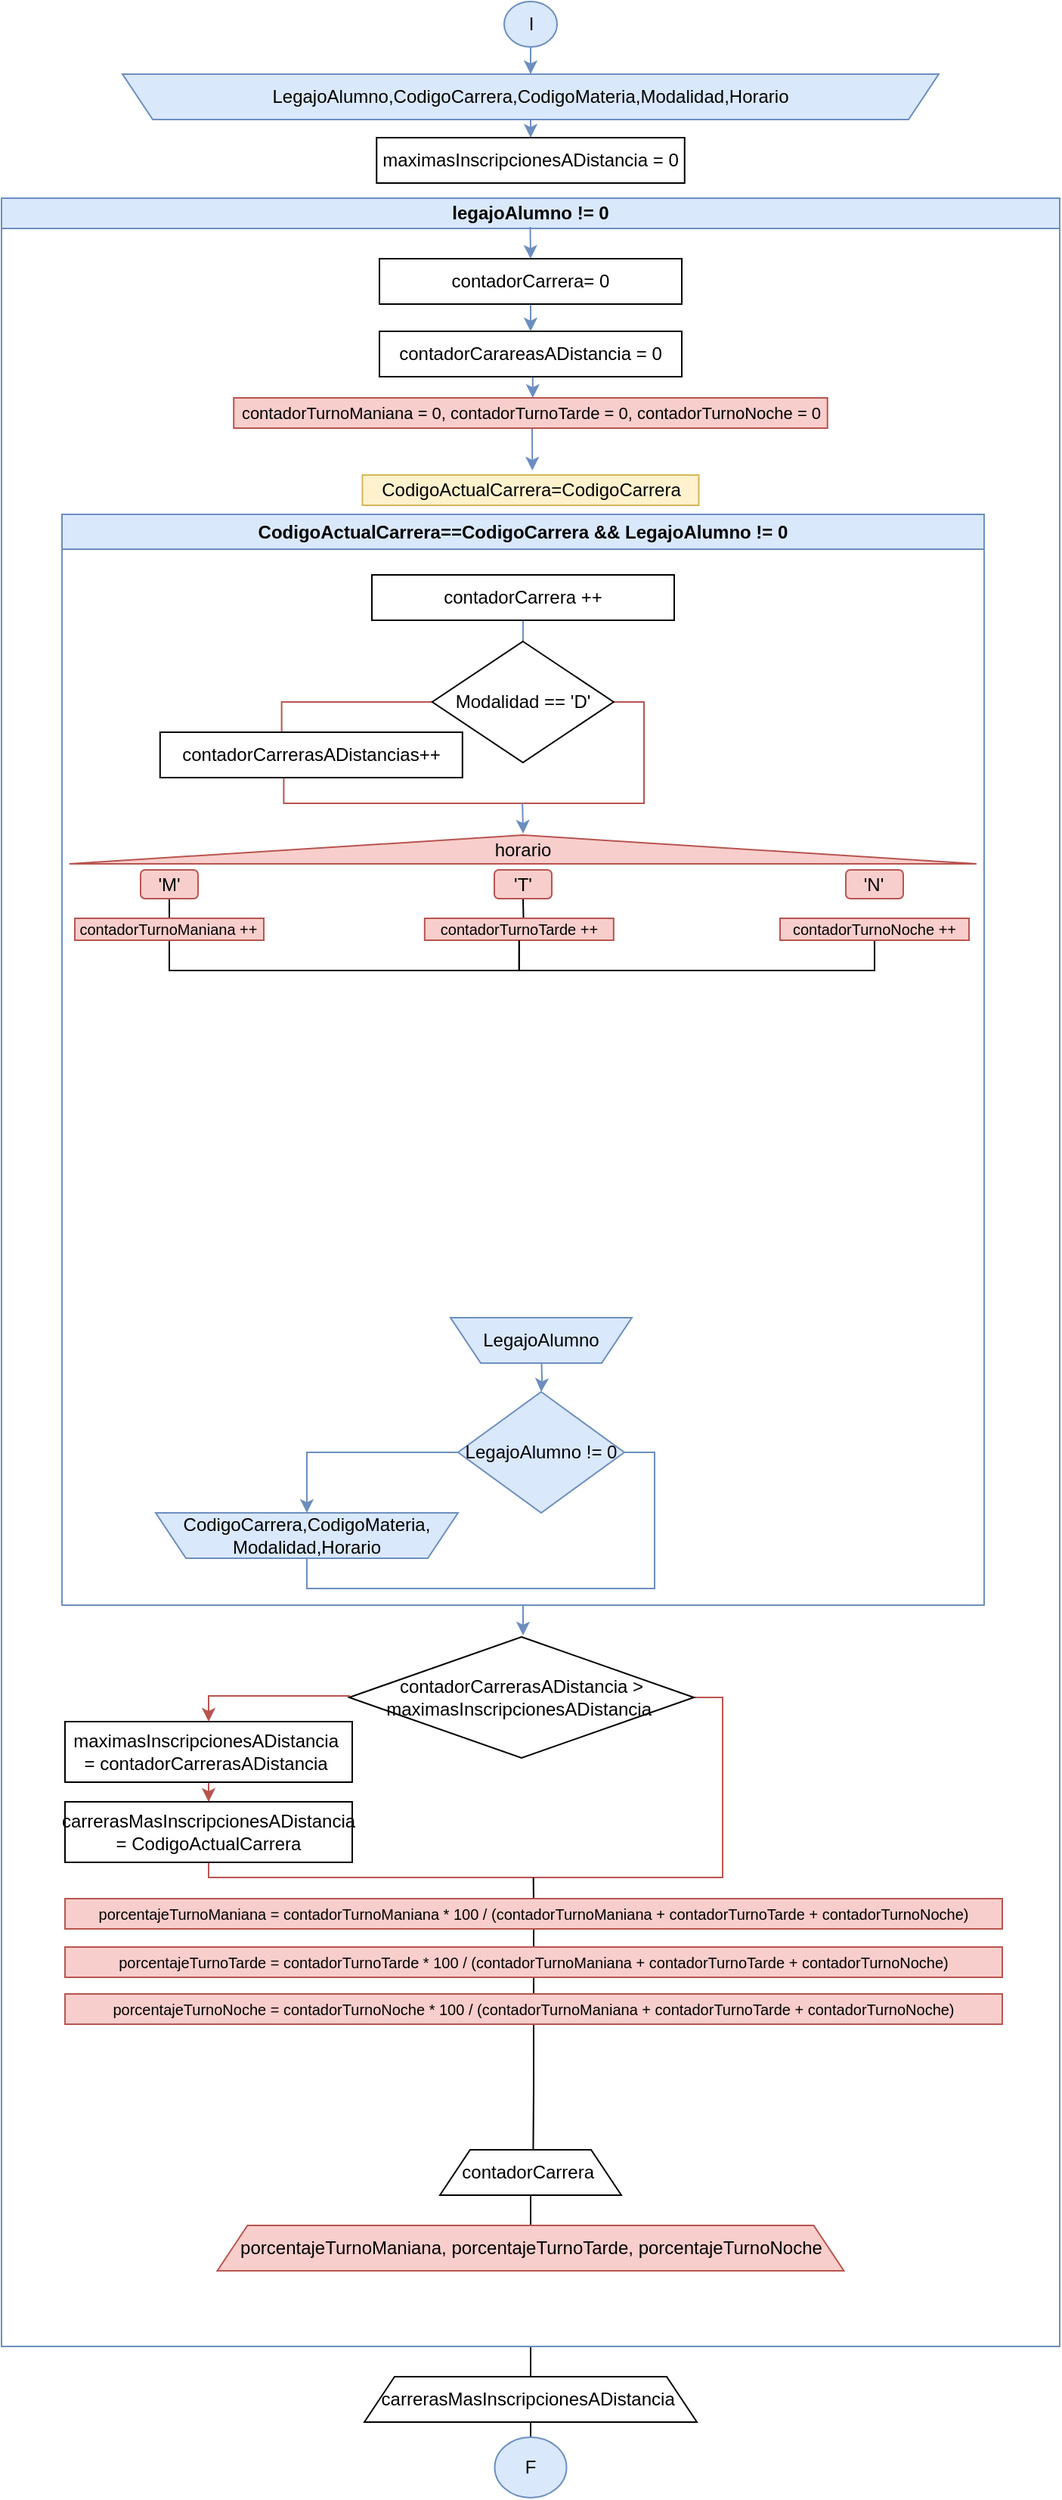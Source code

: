 <mxfile version="21.7.5" type="device">
  <diagram id="C5RBs43oDa-KdzZeNtuy" name="Page-1">
    <mxGraphModel dx="971" dy="1000" grid="1" gridSize="10" guides="1" tooltips="1" connect="1" arrows="1" fold="1" page="1" pageScale="1" pageWidth="827" pageHeight="1169" background="none" math="0" shadow="0">
      <root>
        <mxCell id="WIyWlLk6GJQsqaUBKTNV-0" />
        <mxCell id="WIyWlLk6GJQsqaUBKTNV-1" parent="WIyWlLk6GJQsqaUBKTNV-0" />
        <mxCell id="5pXr0R31rmwVF_x6JBgt-3" value="" style="edgeStyle=orthogonalEdgeStyle;rounded=0;orthogonalLoop=1;jettySize=auto;html=1;fillColor=#dae8fc;strokeColor=#6c8ebf;" parent="WIyWlLk6GJQsqaUBKTNV-1" source="5pXr0R31rmwVF_x6JBgt-1" target="5pXr0R31rmwVF_x6JBgt-2" edge="1">
          <mxGeometry relative="1" as="geometry" />
        </mxCell>
        <mxCell id="5pXr0R31rmwVF_x6JBgt-1" value="I" style="ellipse;whiteSpace=wrap;html=1;fillColor=#dae8fc;strokeColor=#6c8ebf;" parent="WIyWlLk6GJQsqaUBKTNV-1" vertex="1">
          <mxGeometry x="362.5" y="10" width="35" height="30" as="geometry" />
        </mxCell>
        <mxCell id="5gnvTc-YlHs9Nw9wisjp-1" value="" style="edgeStyle=orthogonalEdgeStyle;rounded=0;orthogonalLoop=1;jettySize=auto;html=1;fillColor=#dae8fc;strokeColor=#6c8ebf;" parent="WIyWlLk6GJQsqaUBKTNV-1" source="5pXr0R31rmwVF_x6JBgt-2" target="5gnvTc-YlHs9Nw9wisjp-0" edge="1">
          <mxGeometry relative="1" as="geometry" />
        </mxCell>
        <mxCell id="5pXr0R31rmwVF_x6JBgt-2" value="LegajoAlumno,CodigoCarrera,CodigoMateria,Modalidad,Horario" style="shape=trapezoid;perimeter=trapezoidPerimeter;whiteSpace=wrap;html=1;fixedSize=1;direction=west;fillColor=#dae8fc;strokeColor=#6c8ebf;" parent="WIyWlLk6GJQsqaUBKTNV-1" vertex="1">
          <mxGeometry x="110" y="58" width="540" height="30" as="geometry" />
        </mxCell>
        <mxCell id="KSVmQtY1M76giZMWFQWg-30" style="edgeStyle=orthogonalEdgeStyle;rounded=0;orthogonalLoop=1;jettySize=auto;html=1;exitX=0.5;exitY=1;exitDx=0;exitDy=0;exitPerimeter=0;entryX=0.5;entryY=0;entryDx=0;entryDy=0;endArrow=none;endFill=0;" edge="1" parent="WIyWlLk6GJQsqaUBKTNV-1" source="5pXr0R31rmwVF_x6JBgt-4" target="5gnvTc-YlHs9Nw9wisjp-29">
          <mxGeometry relative="1" as="geometry" />
        </mxCell>
        <mxCell id="5pXr0R31rmwVF_x6JBgt-4" value="legajoAlumno != 0" style="swimlane;whiteSpace=wrap;html=1;fillColor=#dae8fc;strokeColor=#6c8ebf;startSize=20;points=[[0,0,0,0,0],[0,0.25,0,0,0],[0,0.5,0,0,0],[0,0.75,0,0,0],[0,1,0,0,0],[0.25,0,0,0,0],[0.25,1,0,0,0],[0.5,0,0,0,0],[0.5,1,0,0,0],[0.75,0,0,0,0],[0.75,1,0,0,0],[1,0,0,0,0],[1,0.25,0,0,0],[1,0.5,0,0,0],[1,0.75,0,0,0],[1,1,0,0,0]];" parent="WIyWlLk6GJQsqaUBKTNV-1" vertex="1">
          <mxGeometry x="29.99" y="140" width="700" height="1420" as="geometry" />
        </mxCell>
        <mxCell id="5gnvTc-YlHs9Nw9wisjp-41" value="" style="edgeStyle=orthogonalEdgeStyle;rounded=0;orthogonalLoop=1;jettySize=auto;html=1;fillColor=#dae8fc;strokeColor=#6c8ebf;" parent="5pXr0R31rmwVF_x6JBgt-4" source="5pXr0R31rmwVF_x6JBgt-6" edge="1">
          <mxGeometry relative="1" as="geometry">
            <mxPoint x="345.01" y="950" as="targetPoint" />
          </mxGeometry>
        </mxCell>
        <mxCell id="5pXr0R31rmwVF_x6JBgt-6" value="&lt;div&gt;CodigoActualCarrera==CodigoCarrera &amp;amp;&amp;amp;&amp;nbsp;&lt;span style=&quot;background-color: initial;&quot;&gt;LegajoAlumno != 0&lt;/span&gt;&lt;/div&gt;" style="swimlane;whiteSpace=wrap;html=1;startSize=23;fillColor=#dae8fc;strokeColor=#6c8ebf;" parent="5pXr0R31rmwVF_x6JBgt-4" vertex="1">
          <mxGeometry x="40" y="209" width="610" height="721" as="geometry" />
        </mxCell>
        <mxCell id="5pXr0R31rmwVF_x6JBgt-17" style="edgeStyle=orthogonalEdgeStyle;rounded=0;orthogonalLoop=1;jettySize=auto;html=1;exitX=1;exitY=0.5;exitDx=0;exitDy=0;entryX=0.5;entryY=0;entryDx=0;entryDy=0;endArrow=none;endFill=0;fillColor=#dae8fc;strokeColor=#6c8ebf;" parent="5pXr0R31rmwVF_x6JBgt-6" source="5pXr0R31rmwVF_x6JBgt-12" target="5pXr0R31rmwVF_x6JBgt-14" edge="1">
          <mxGeometry relative="1" as="geometry" />
        </mxCell>
        <mxCell id="yonmYlfciaBzX_8r0v4c-3" style="edgeStyle=orthogonalEdgeStyle;rounded=0;orthogonalLoop=1;jettySize=auto;html=1;exitX=0;exitY=0.5;exitDx=0;exitDy=0;entryX=0.5;entryY=1;entryDx=0;entryDy=0;fillColor=#dae8fc;strokeColor=#6c8ebf;" parent="5pXr0R31rmwVF_x6JBgt-6" source="5pXr0R31rmwVF_x6JBgt-12" target="5pXr0R31rmwVF_x6JBgt-14" edge="1">
          <mxGeometry relative="1" as="geometry" />
        </mxCell>
        <mxCell id="5pXr0R31rmwVF_x6JBgt-12" value="LegajoAlumno != 0" style="rhombus;whiteSpace=wrap;html=1;fillColor=#dae8fc;strokeColor=#6c8ebf;" parent="5pXr0R31rmwVF_x6JBgt-6" vertex="1">
          <mxGeometry x="262" y="580" width="110" height="80" as="geometry" />
        </mxCell>
        <mxCell id="5pXr0R31rmwVF_x6JBgt-14" value="&lt;div&gt;CodigoCarrera,CodigoMateria,&lt;/div&gt;&lt;div&gt;Modalidad,Horario&lt;/div&gt;" style="shape=trapezoid;perimeter=trapezoidPerimeter;whiteSpace=wrap;html=1;fixedSize=1;direction=west;fillColor=#dae8fc;strokeColor=#6c8ebf;" parent="5pXr0R31rmwVF_x6JBgt-6" vertex="1">
          <mxGeometry x="62.0" y="660" width="200" height="30" as="geometry" />
        </mxCell>
        <mxCell id="5gnvTc-YlHs9Nw9wisjp-30" value="" style="edgeStyle=orthogonalEdgeStyle;rounded=0;orthogonalLoop=1;jettySize=auto;html=1;fillColor=#dae8fc;strokeColor=#6c8ebf;" parent="5pXr0R31rmwVF_x6JBgt-6" target="5pXr0R31rmwVF_x6JBgt-12" edge="1">
          <mxGeometry relative="1" as="geometry">
            <mxPoint x="317" y="550" as="sourcePoint" />
          </mxGeometry>
        </mxCell>
        <mxCell id="5pXr0R31rmwVF_x6JBgt-11" value="LegajoAlumno" style="shape=trapezoid;perimeter=trapezoidPerimeter;whiteSpace=wrap;html=1;fixedSize=1;direction=west;fillColor=#dae8fc;strokeColor=#6c8ebf;" parent="5pXr0R31rmwVF_x6JBgt-6" vertex="1">
          <mxGeometry x="257" y="531" width="120" height="30" as="geometry" />
        </mxCell>
        <mxCell id="yonmYlfciaBzX_8r0v4c-0" style="edgeStyle=orthogonalEdgeStyle;rounded=0;orthogonalLoop=1;jettySize=auto;html=1;exitX=0.5;exitY=0;exitDx=0;exitDy=0;fillColor=#dae8fc;strokeColor=#6c8ebf;" parent="5pXr0R31rmwVF_x6JBgt-6" edge="1">
          <mxGeometry relative="1" as="geometry">
            <mxPoint x="317" y="550" as="sourcePoint" />
            <mxPoint x="317" y="550" as="targetPoint" />
          </mxGeometry>
        </mxCell>
        <mxCell id="5gnvTc-YlHs9Nw9wisjp-39" value="" style="edgeStyle=orthogonalEdgeStyle;rounded=0;orthogonalLoop=1;jettySize=auto;html=1;fillColor=#dae8fc;strokeColor=#6c8ebf;" parent="5pXr0R31rmwVF_x6JBgt-6" source="5gnvTc-YlHs9Nw9wisjp-15" target="5gnvTc-YlHs9Nw9wisjp-16" edge="1">
          <mxGeometry relative="1" as="geometry" />
        </mxCell>
        <mxCell id="5gnvTc-YlHs9Nw9wisjp-15" value="contadorCarrera&amp;nbsp;++" style="whiteSpace=wrap;html=1;" parent="5pXr0R31rmwVF_x6JBgt-6" vertex="1">
          <mxGeometry x="205" y="40" width="200" height="30" as="geometry" />
        </mxCell>
        <mxCell id="5gnvTc-YlHs9Nw9wisjp-20" style="edgeStyle=orthogonalEdgeStyle;rounded=0;orthogonalLoop=1;jettySize=auto;html=1;exitX=0;exitY=0.5;exitDx=0;exitDy=0;entryX=0.402;entryY=0.1;entryDx=0;entryDy=0;entryPerimeter=0;fillColor=#f8cecc;strokeColor=#b85450;endArrow=none;endFill=0;" parent="5pXr0R31rmwVF_x6JBgt-6" source="5gnvTc-YlHs9Nw9wisjp-16" target="5gnvTc-YlHs9Nw9wisjp-19" edge="1">
          <mxGeometry relative="1" as="geometry" />
        </mxCell>
        <mxCell id="5gnvTc-YlHs9Nw9wisjp-21" style="edgeStyle=orthogonalEdgeStyle;rounded=0;orthogonalLoop=1;jettySize=auto;html=1;exitX=1;exitY=0.5;exitDx=0;exitDy=0;entryX=0.409;entryY=0.972;entryDx=0;entryDy=0;entryPerimeter=0;endArrow=none;endFill=0;fillColor=#f8cecc;strokeColor=#b85450;" parent="5pXr0R31rmwVF_x6JBgt-6" source="5gnvTc-YlHs9Nw9wisjp-16" target="5gnvTc-YlHs9Nw9wisjp-19" edge="1">
          <mxGeometry relative="1" as="geometry">
            <Array as="points">
              <mxPoint x="385" y="124" />
              <mxPoint x="385" y="191" />
              <mxPoint x="147" y="191" />
            </Array>
          </mxGeometry>
        </mxCell>
        <mxCell id="5gnvTc-YlHs9Nw9wisjp-16" value="Modalidad == &#39;D&#39;" style="rhombus;whiteSpace=wrap;html=1;" parent="5pXr0R31rmwVF_x6JBgt-6" vertex="1">
          <mxGeometry x="244.92" y="84" width="120" height="80" as="geometry" />
        </mxCell>
        <mxCell id="5gnvTc-YlHs9Nw9wisjp-19" value="contadorCarrerasADistancias++" style="whiteSpace=wrap;html=1;" parent="5pXr0R31rmwVF_x6JBgt-6" vertex="1">
          <mxGeometry x="64.92" y="144" width="200" height="30" as="geometry" />
        </mxCell>
        <mxCell id="5gnvTc-YlHs9Nw9wisjp-40" value="" style="edgeStyle=orthogonalEdgeStyle;rounded=0;orthogonalLoop=1;jettySize=auto;html=1;fillColor=#dae8fc;strokeColor=#6c8ebf;" parent="5pXr0R31rmwVF_x6JBgt-6" edge="1">
          <mxGeometry relative="1" as="geometry">
            <mxPoint x="304.58" y="191" as="sourcePoint" />
            <mxPoint x="305.07" y="211" as="targetPoint" />
          </mxGeometry>
        </mxCell>
        <mxCell id="V2eRFCbEdA1scItEcbjX-22" value="horario" style="triangle;whiteSpace=wrap;html=1;direction=north;fillColor=#f8cecc;strokeColor=#b85450;" parent="5pXr0R31rmwVF_x6JBgt-6" vertex="1">
          <mxGeometry x="4.92" y="212" width="600" height="19" as="geometry" />
        </mxCell>
        <mxCell id="KSVmQtY1M76giZMWFQWg-10" style="edgeStyle=orthogonalEdgeStyle;rounded=0;orthogonalLoop=1;jettySize=auto;html=1;exitX=0.5;exitY=1;exitDx=0;exitDy=0;entryX=0.5;entryY=0;entryDx=0;entryDy=0;endArrow=none;endFill=0;" edge="1" parent="5pXr0R31rmwVF_x6JBgt-6" source="V2eRFCbEdA1scItEcbjX-24" target="V2eRFCbEdA1scItEcbjX-30">
          <mxGeometry relative="1" as="geometry" />
        </mxCell>
        <mxCell id="V2eRFCbEdA1scItEcbjX-24" value="&#39;M&#39;" style="rounded=1;whiteSpace=wrap;html=1;fillColor=#f8cecc;strokeColor=#b85450;" parent="5pXr0R31rmwVF_x6JBgt-6" vertex="1">
          <mxGeometry x="52" y="235" width="38" height="19" as="geometry" />
        </mxCell>
        <mxCell id="KSVmQtY1M76giZMWFQWg-12" style="edgeStyle=orthogonalEdgeStyle;rounded=0;orthogonalLoop=1;jettySize=auto;html=1;exitX=0.5;exitY=1;exitDx=0;exitDy=0;entryX=0.523;entryY=0;entryDx=0;entryDy=0;entryPerimeter=0;endArrow=none;endFill=0;" edge="1" parent="5pXr0R31rmwVF_x6JBgt-6" source="V2eRFCbEdA1scItEcbjX-25" target="V2eRFCbEdA1scItEcbjX-33">
          <mxGeometry relative="1" as="geometry" />
        </mxCell>
        <mxCell id="V2eRFCbEdA1scItEcbjX-25" value="&#39;T&#39;" style="rounded=1;whiteSpace=wrap;html=1;fillColor=#f8cecc;strokeColor=#b85450;" parent="5pXr0R31rmwVF_x6JBgt-6" vertex="1">
          <mxGeometry x="286" y="235" width="38" height="19" as="geometry" />
        </mxCell>
        <mxCell id="V2eRFCbEdA1scItEcbjX-26" value="&#39;N&#39;" style="rounded=1;whiteSpace=wrap;html=1;fillColor=#f8cecc;strokeColor=#b85450;" parent="5pXr0R31rmwVF_x6JBgt-6" vertex="1">
          <mxGeometry x="518.5" y="235" width="38" height="19" as="geometry" />
        </mxCell>
        <mxCell id="KSVmQtY1M76giZMWFQWg-33" style="edgeStyle=orthogonalEdgeStyle;rounded=0;orthogonalLoop=1;jettySize=auto;html=1;exitX=0.5;exitY=1;exitDx=0;exitDy=0;entryX=0.5;entryY=1;entryDx=0;entryDy=0;endArrow=none;endFill=0;" edge="1" parent="5pXr0R31rmwVF_x6JBgt-6" source="V2eRFCbEdA1scItEcbjX-30" target="V2eRFCbEdA1scItEcbjX-33">
          <mxGeometry relative="1" as="geometry" />
        </mxCell>
        <mxCell id="V2eRFCbEdA1scItEcbjX-30" value="&lt;font style=&quot;font-size: 10px;&quot;&gt;contadorTurnoManiana ++&lt;/font&gt;" style="whiteSpace=wrap;html=1;fillColor=#f8cecc;strokeColor=#b85450;" parent="5pXr0R31rmwVF_x6JBgt-6" vertex="1">
          <mxGeometry x="8.5" y="267" width="125" height="14.5" as="geometry" />
        </mxCell>
        <mxCell id="V2eRFCbEdA1scItEcbjX-33" value="&lt;font style=&quot;font-size: 10px;&quot;&gt;contadorTurnoTarde ++&lt;/font&gt;" style="whiteSpace=wrap;html=1;fillColor=#f8cecc;strokeColor=#b85450;" parent="5pXr0R31rmwVF_x6JBgt-6" vertex="1">
          <mxGeometry x="239.92" y="267" width="125" height="14.5" as="geometry" />
        </mxCell>
        <mxCell id="KSVmQtY1M76giZMWFQWg-34" style="edgeStyle=orthogonalEdgeStyle;rounded=0;orthogonalLoop=1;jettySize=auto;html=1;exitX=0.5;exitY=1;exitDx=0;exitDy=0;entryX=0.5;entryY=1;entryDx=0;entryDy=0;endArrow=none;endFill=0;" edge="1" parent="5pXr0R31rmwVF_x6JBgt-6" source="V2eRFCbEdA1scItEcbjX-34" target="V2eRFCbEdA1scItEcbjX-33">
          <mxGeometry relative="1" as="geometry" />
        </mxCell>
        <mxCell id="V2eRFCbEdA1scItEcbjX-34" value="&lt;font style=&quot;font-size: 10px;&quot;&gt;contadorTurnoNoche ++&lt;/font&gt;" style="whiteSpace=wrap;html=1;fillColor=#f8cecc;strokeColor=#b85450;" parent="5pXr0R31rmwVF_x6JBgt-6" vertex="1">
          <mxGeometry x="475" y="267" width="125" height="14.5" as="geometry" />
        </mxCell>
        <mxCell id="KSVmQtY1M76giZMWFQWg-3" style="edgeStyle=orthogonalEdgeStyle;rounded=0;orthogonalLoop=1;jettySize=auto;html=1;exitX=0.5;exitY=1;exitDx=0;exitDy=0;entryX=0.44;entryY=0;entryDx=0;entryDy=0;entryPerimeter=0;fillColor=#dae8fc;strokeColor=#6c8ebf;" edge="1" parent="5pXr0R31rmwVF_x6JBgt-4">
          <mxGeometry relative="1" as="geometry">
            <mxPoint x="375" y="118" as="sourcePoint" />
            <mxPoint x="351.44" y="132" as="targetPoint" />
          </mxGeometry>
        </mxCell>
        <mxCell id="5gnvTc-YlHs9Nw9wisjp-2" value="contadorCarareasADistancia = 0" style="whiteSpace=wrap;html=1;" parent="5pXr0R31rmwVF_x6JBgt-4" vertex="1">
          <mxGeometry x="250" y="88" width="200" height="30" as="geometry" />
        </mxCell>
        <mxCell id="KSVmQtY1M76giZMWFQWg-4" style="edgeStyle=orthogonalEdgeStyle;rounded=0;orthogonalLoop=1;jettySize=auto;html=1;exitX=0.5;exitY=1;exitDx=0;exitDy=0;entryX=0.5;entryY=0;entryDx=0;entryDy=0;fillColor=#dae8fc;strokeColor=#6c8ebf;" edge="1" parent="5pXr0R31rmwVF_x6JBgt-4" source="5gnvTc-YlHs9Nw9wisjp-14" target="5gnvTc-YlHs9Nw9wisjp-2">
          <mxGeometry relative="1" as="geometry" />
        </mxCell>
        <mxCell id="5gnvTc-YlHs9Nw9wisjp-14" value="contadorCarrera= 0" style="whiteSpace=wrap;html=1;" parent="5pXr0R31rmwVF_x6JBgt-4" vertex="1">
          <mxGeometry x="250" y="40" width="200" height="30" as="geometry" />
        </mxCell>
        <mxCell id="5gnvTc-YlHs9Nw9wisjp-25" value="" style="edgeStyle=orthogonalEdgeStyle;rounded=0;orthogonalLoop=1;jettySize=auto;html=1;fillColor=#f8cecc;strokeColor=#b85450;exitX=0;exitY=0.5;exitDx=0;exitDy=0;" parent="5pXr0R31rmwVF_x6JBgt-4" source="5gnvTc-YlHs9Nw9wisjp-23" target="5gnvTc-YlHs9Nw9wisjp-24" edge="1">
          <mxGeometry relative="1" as="geometry">
            <Array as="points">
              <mxPoint x="137" y="990" />
            </Array>
          </mxGeometry>
        </mxCell>
        <mxCell id="5gnvTc-YlHs9Nw9wisjp-28" style="edgeStyle=orthogonalEdgeStyle;rounded=0;orthogonalLoop=1;jettySize=auto;html=1;exitX=1;exitY=0.5;exitDx=0;exitDy=0;entryX=0.5;entryY=1;entryDx=0;entryDy=0;endArrow=none;endFill=0;fillColor=#f8cecc;strokeColor=#b85450;" parent="5pXr0R31rmwVF_x6JBgt-4" source="5gnvTc-YlHs9Nw9wisjp-23" target="5gnvTc-YlHs9Nw9wisjp-26" edge="1">
          <mxGeometry relative="1" as="geometry">
            <Array as="points">
              <mxPoint x="477" y="991" />
              <mxPoint x="477" y="1110" />
              <mxPoint x="137" y="1110" />
            </Array>
          </mxGeometry>
        </mxCell>
        <mxCell id="5gnvTc-YlHs9Nw9wisjp-23" value="contadorCarrerasADistancia &amp;gt; maximasInscripcionesADistancia&amp;nbsp;" style="rhombus;whiteSpace=wrap;html=1;" parent="5pXr0R31rmwVF_x6JBgt-4" vertex="1">
          <mxGeometry x="230" y="951" width="228" height="80" as="geometry" />
        </mxCell>
        <mxCell id="5gnvTc-YlHs9Nw9wisjp-27" value="" style="edgeStyle=orthogonalEdgeStyle;rounded=0;orthogonalLoop=1;jettySize=auto;html=1;fillColor=#f8cecc;strokeColor=#b85450;" parent="5pXr0R31rmwVF_x6JBgt-4" source="5gnvTc-YlHs9Nw9wisjp-24" target="5gnvTc-YlHs9Nw9wisjp-26" edge="1">
          <mxGeometry relative="1" as="geometry" />
        </mxCell>
        <mxCell id="5gnvTc-YlHs9Nw9wisjp-24" value="maximasInscripcionesADistancia&amp;nbsp; = contadorCarrerasADistancia&amp;nbsp;" style="whiteSpace=wrap;html=1;" parent="5pXr0R31rmwVF_x6JBgt-4" vertex="1">
          <mxGeometry x="42" y="1007" width="190" height="40" as="geometry" />
        </mxCell>
        <mxCell id="5gnvTc-YlHs9Nw9wisjp-26" value="carrerasMasInscripcionesADistancia =&amp;nbsp;CodigoActualCarrera" style="whiteSpace=wrap;html=1;" parent="5pXr0R31rmwVF_x6JBgt-4" vertex="1">
          <mxGeometry x="42" y="1060" width="190" height="40" as="geometry" />
        </mxCell>
        <mxCell id="5gnvTc-YlHs9Nw9wisjp-33" value="" style="edgeStyle=orthogonalEdgeStyle;rounded=0;orthogonalLoop=1;jettySize=auto;html=1;fillColor=#dae8fc;strokeColor=#6c8ebf;" parent="5pXr0R31rmwVF_x6JBgt-4" edge="1">
          <mxGeometry relative="1" as="geometry">
            <mxPoint x="349.74" y="19" as="sourcePoint" />
            <mxPoint x="350.01" y="40" as="targetPoint" />
          </mxGeometry>
        </mxCell>
        <mxCell id="KSVmQtY1M76giZMWFQWg-29" style="edgeStyle=orthogonalEdgeStyle;rounded=0;orthogonalLoop=1;jettySize=auto;html=1;endArrow=none;endFill=0;exitX=0.5;exitY=1;exitDx=0;exitDy=0;entryX=0.5;entryY=0;entryDx=0;entryDy=0;" edge="1" parent="5pXr0R31rmwVF_x6JBgt-4" source="V2eRFCbEdA1scItEcbjX-35" target="V2eRFCbEdA1scItEcbjX-51">
          <mxGeometry relative="1" as="geometry">
            <mxPoint x="351" y="1334" as="targetPoint" />
            <mxPoint x="351.01" y="1324" as="sourcePoint" />
          </mxGeometry>
        </mxCell>
        <mxCell id="V2eRFCbEdA1scItEcbjX-35" value="contadorCarrera&amp;nbsp;" style="shape=trapezoid;perimeter=trapezoidPerimeter;whiteSpace=wrap;html=1;fixedSize=1;" parent="5pXr0R31rmwVF_x6JBgt-4" vertex="1">
          <mxGeometry x="290" y="1290" width="120" height="30" as="geometry" />
        </mxCell>
        <mxCell id="KSVmQtY1M76giZMWFQWg-21" style="edgeStyle=orthogonalEdgeStyle;rounded=0;orthogonalLoop=1;jettySize=auto;html=1;exitX=0.5;exitY=0;exitDx=0;exitDy=0;endArrow=none;endFill=0;" edge="1" parent="5pXr0R31rmwVF_x6JBgt-4" source="V2eRFCbEdA1scItEcbjX-47">
          <mxGeometry relative="1" as="geometry">
            <mxPoint x="351.843" y="1110" as="targetPoint" />
          </mxGeometry>
        </mxCell>
        <mxCell id="KSVmQtY1M76giZMWFQWg-22" style="edgeStyle=orthogonalEdgeStyle;rounded=0;orthogonalLoop=1;jettySize=auto;html=1;exitX=0.5;exitY=1;exitDx=0;exitDy=0;entryX=0.5;entryY=0;entryDx=0;entryDy=0;endArrow=none;endFill=0;" edge="1" parent="5pXr0R31rmwVF_x6JBgt-4" source="V2eRFCbEdA1scItEcbjX-47" target="KSVmQtY1M76giZMWFQWg-19">
          <mxGeometry relative="1" as="geometry" />
        </mxCell>
        <mxCell id="V2eRFCbEdA1scItEcbjX-47" value="&lt;font style=&quot;font-size: 10px;&quot;&gt;&lt;font style=&quot;&quot;&gt;porcentajeTurnoManiana = contadorTurnoManiana * 100 / (&lt;/font&gt;contadorTurnoManiana +&amp;nbsp;contadorTurnoTarde +&amp;nbsp;contadorTurnoNoche)&lt;/font&gt;" style="whiteSpace=wrap;html=1;fillColor=#f8cecc;strokeColor=#b85450;" parent="5pXr0R31rmwVF_x6JBgt-4" vertex="1">
          <mxGeometry x="42" y="1124" width="620" height="20" as="geometry" />
        </mxCell>
        <mxCell id="V2eRFCbEdA1scItEcbjX-51" value="porcentajeTurnoManiana, porcentajeTurnoTarde, porcentajeTurnoNoche" style="shape=trapezoid;perimeter=trapezoidPerimeter;whiteSpace=wrap;html=1;fixedSize=1;fillColor=#f8cecc;strokeColor=#b85450;" parent="5pXr0R31rmwVF_x6JBgt-4" vertex="1">
          <mxGeometry x="142.75" y="1340" width="414.5" height="30" as="geometry" />
        </mxCell>
        <mxCell id="5pXr0R31rmwVF_x6JBgt-9" value="CodigoActualCarrera=CodigoCarrera" style="whiteSpace=wrap;html=1;fillColor=#fff2cc;strokeColor=#d6b656;" parent="5pXr0R31rmwVF_x6JBgt-4" vertex="1">
          <mxGeometry x="238.75" y="183" width="222.5" height="20" as="geometry" />
        </mxCell>
        <mxCell id="KSVmQtY1M76giZMWFQWg-18" style="edgeStyle=orthogonalEdgeStyle;rounded=0;orthogonalLoop=1;jettySize=auto;html=1;exitX=0.5;exitY=1;exitDx=0;exitDy=0;fillColor=#dae8fc;strokeColor=#6c8ebf;" edge="1" parent="5pXr0R31rmwVF_x6JBgt-4">
          <mxGeometry relative="1" as="geometry">
            <mxPoint x="351.177" y="180" as="targetPoint" />
            <mxPoint x="351.005" y="152" as="sourcePoint" />
          </mxGeometry>
        </mxCell>
        <mxCell id="KSVmQtY1M76giZMWFQWg-2" value="&lt;font style=&quot;font-size: 11px;&quot;&gt;contadorTurnoManiana = 0, contadorTurnoTarde = 0, contadorTurnoNoche = 0&lt;/font&gt;" style="whiteSpace=wrap;html=1;fillColor=#f8cecc;strokeColor=#b85450;" vertex="1" parent="5pXr0R31rmwVF_x6JBgt-4">
          <mxGeometry x="153.63" y="132" width="392.75" height="20" as="geometry" />
        </mxCell>
        <mxCell id="KSVmQtY1M76giZMWFQWg-23" style="edgeStyle=orthogonalEdgeStyle;rounded=0;orthogonalLoop=1;jettySize=auto;html=1;exitX=0.5;exitY=1;exitDx=0;exitDy=0;entryX=0.5;entryY=0;entryDx=0;entryDy=0;endArrow=none;endFill=0;" edge="1" parent="5pXr0R31rmwVF_x6JBgt-4" source="KSVmQtY1M76giZMWFQWg-19" target="KSVmQtY1M76giZMWFQWg-20">
          <mxGeometry relative="1" as="geometry" />
        </mxCell>
        <mxCell id="KSVmQtY1M76giZMWFQWg-19" value="&lt;font style=&quot;font-size: 10px;&quot;&gt;&lt;font style=&quot;&quot;&gt;porcentajeTurnoTarde = contadorTurnoTarde * 100 / (&lt;/font&gt;contadorTurnoManiana +&amp;nbsp;contadorTurnoTarde +&amp;nbsp;contadorTurnoNoche)&lt;/font&gt;" style="whiteSpace=wrap;html=1;fillColor=#f8cecc;strokeColor=#b85450;" vertex="1" parent="5pXr0R31rmwVF_x6JBgt-4">
          <mxGeometry x="42" y="1156" width="620" height="20" as="geometry" />
        </mxCell>
        <mxCell id="KSVmQtY1M76giZMWFQWg-26" style="edgeStyle=orthogonalEdgeStyle;rounded=0;orthogonalLoop=1;jettySize=auto;html=1;exitX=0.5;exitY=1;exitDx=0;exitDy=0;endArrow=none;endFill=0;" edge="1" parent="5pXr0R31rmwVF_x6JBgt-4" source="KSVmQtY1M76giZMWFQWg-20">
          <mxGeometry relative="1" as="geometry">
            <mxPoint x="351.734" y="1290" as="targetPoint" />
          </mxGeometry>
        </mxCell>
        <mxCell id="KSVmQtY1M76giZMWFQWg-20" value="&lt;font style=&quot;font-size: 10px;&quot;&gt;&lt;font style=&quot;&quot;&gt;porcentajeTurnoNoche = contadorTurnoNoche * 100 / (&lt;/font&gt;contadorTurnoManiana +&amp;nbsp;contadorTurnoTarde +&amp;nbsp;contadorTurnoNoche)&lt;/font&gt;" style="whiteSpace=wrap;html=1;fillColor=#f8cecc;strokeColor=#b85450;" vertex="1" parent="5pXr0R31rmwVF_x6JBgt-4">
          <mxGeometry x="42" y="1187" width="620" height="20" as="geometry" />
        </mxCell>
        <mxCell id="5gnvTc-YlHs9Nw9wisjp-0" value="maximasInscripcionesADistancia = 0" style="whiteSpace=wrap;html=1;" parent="WIyWlLk6GJQsqaUBKTNV-1" vertex="1">
          <mxGeometry x="278.12" y="100" width="203.75" height="30" as="geometry" />
        </mxCell>
        <mxCell id="KSVmQtY1M76giZMWFQWg-32" style="edgeStyle=orthogonalEdgeStyle;rounded=0;orthogonalLoop=1;jettySize=auto;html=1;exitX=0.5;exitY=1;exitDx=0;exitDy=0;entryX=0.5;entryY=0;entryDx=0;entryDy=0;endArrow=none;endFill=0;" edge="1" parent="WIyWlLk6GJQsqaUBKTNV-1" source="5gnvTc-YlHs9Nw9wisjp-29" target="5gnvTc-YlHs9Nw9wisjp-46">
          <mxGeometry relative="1" as="geometry" />
        </mxCell>
        <mxCell id="5gnvTc-YlHs9Nw9wisjp-29" value="carrerasMasInscripcionesADistancia&amp;nbsp;" style="shape=trapezoid;perimeter=trapezoidPerimeter;whiteSpace=wrap;html=1;fixedSize=1;" parent="WIyWlLk6GJQsqaUBKTNV-1" vertex="1">
          <mxGeometry x="270" y="1580" width="220" height="30" as="geometry" />
        </mxCell>
        <mxCell id="5gnvTc-YlHs9Nw9wisjp-46" value="F" style="ellipse;whiteSpace=wrap;html=1;fillColor=#dae8fc;strokeColor=#6c8ebf;" parent="WIyWlLk6GJQsqaUBKTNV-1" vertex="1">
          <mxGeometry x="356.25" y="1620" width="47.5" height="40" as="geometry" />
        </mxCell>
      </root>
    </mxGraphModel>
  </diagram>
</mxfile>
